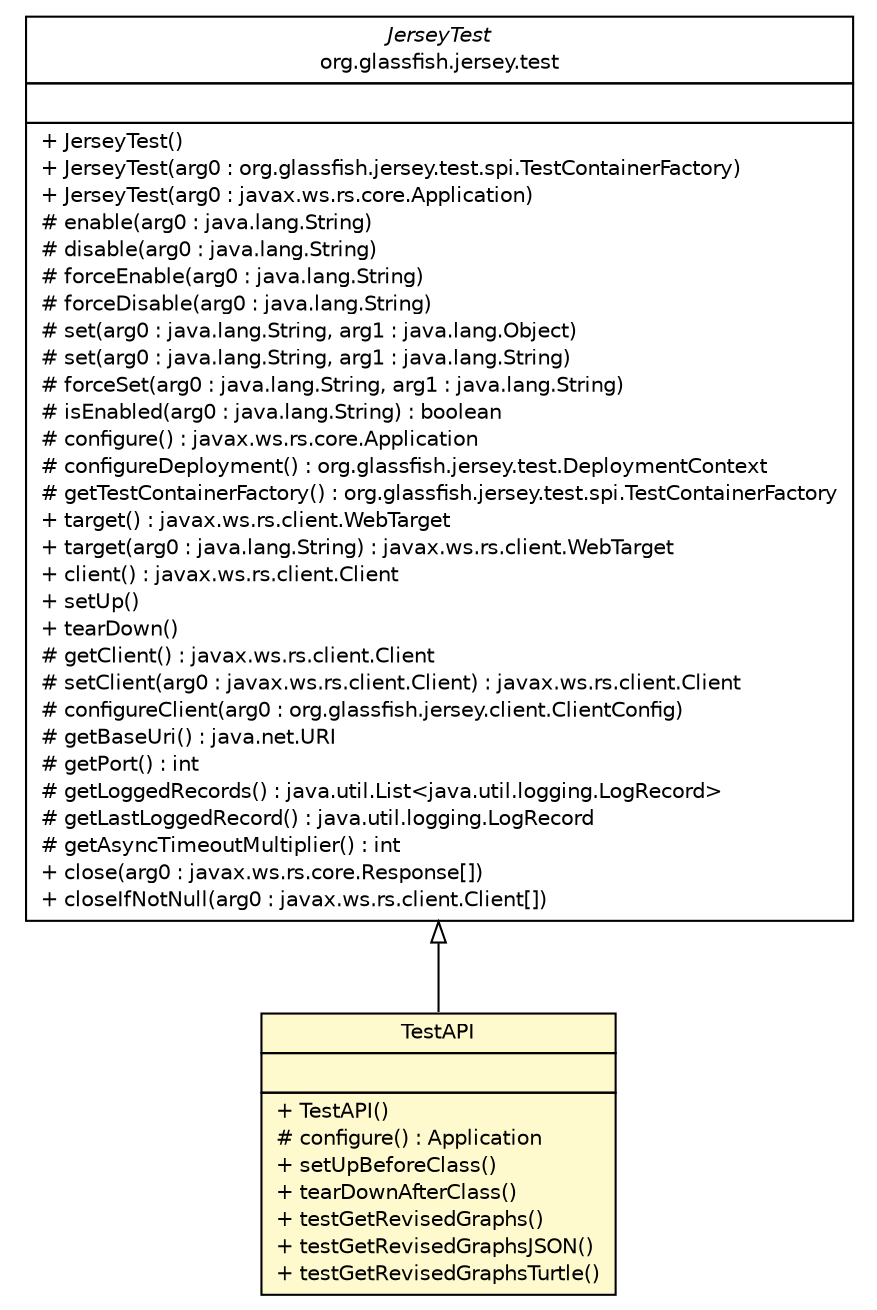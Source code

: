 #!/usr/local/bin/dot
#
# Class diagram 
# Generated by UMLGraph version R5_6-24-gf6e263 (http://www.umlgraph.org/)
#

digraph G {
	edge [fontname="Helvetica",fontsize=10,labelfontname="Helvetica",labelfontsize=10];
	node [fontname="Helvetica",fontsize=10,shape=plaintext];
	nodesep=0.25;
	ranksep=0.5;
	// de.tud.plt.r43ples.test.TestAPI
	c144 [label=<<table title="de.tud.plt.r43ples.test.TestAPI" border="0" cellborder="1" cellspacing="0" cellpadding="2" port="p" bgcolor="lemonChiffon" href="./TestAPI.html">
		<tr><td><table border="0" cellspacing="0" cellpadding="1">
<tr><td align="center" balign="center"> TestAPI </td></tr>
		</table></td></tr>
		<tr><td><table border="0" cellspacing="0" cellpadding="1">
<tr><td align="left" balign="left">  </td></tr>
		</table></td></tr>
		<tr><td><table border="0" cellspacing="0" cellpadding="1">
<tr><td align="left" balign="left"> + TestAPI() </td></tr>
<tr><td align="left" balign="left"> # configure() : Application </td></tr>
<tr><td align="left" balign="left"> + setUpBeforeClass() </td></tr>
<tr><td align="left" balign="left"> + tearDownAfterClass() </td></tr>
<tr><td align="left" balign="left"> + testGetRevisedGraphs() </td></tr>
<tr><td align="left" balign="left"> + testGetRevisedGraphsJSON() </td></tr>
<tr><td align="left" balign="left"> + testGetRevisedGraphsTurtle() </td></tr>
		</table></td></tr>
		</table>>, URL="./TestAPI.html", fontname="Helvetica", fontcolor="black", fontsize=10.0];
	//de.tud.plt.r43ples.test.TestAPI extends org.glassfish.jersey.test.JerseyTest
	c168:p -> c144:p [dir=back,arrowtail=empty];
	// org.glassfish.jersey.test.JerseyTest
	c168 [label=<<table title="org.glassfish.jersey.test.JerseyTest" border="0" cellborder="1" cellspacing="0" cellpadding="2" port="p" href="http://java.sun.com/j2se/1.4.2/docs/api/org/glassfish/jersey/test/JerseyTest.html">
		<tr><td><table border="0" cellspacing="0" cellpadding="1">
<tr><td align="center" balign="center"><font face="Helvetica-Oblique"> JerseyTest </font></td></tr>
<tr><td align="center" balign="center"> org.glassfish.jersey.test </td></tr>
		</table></td></tr>
		<tr><td><table border="0" cellspacing="0" cellpadding="1">
<tr><td align="left" balign="left">  </td></tr>
		</table></td></tr>
		<tr><td><table border="0" cellspacing="0" cellpadding="1">
<tr><td align="left" balign="left"> + JerseyTest() </td></tr>
<tr><td align="left" balign="left"> + JerseyTest(arg0 : org.glassfish.jersey.test.spi.TestContainerFactory) </td></tr>
<tr><td align="left" balign="left"> + JerseyTest(arg0 : javax.ws.rs.core.Application) </td></tr>
<tr><td align="left" balign="left"> # enable(arg0 : java.lang.String) </td></tr>
<tr><td align="left" balign="left"> # disable(arg0 : java.lang.String) </td></tr>
<tr><td align="left" balign="left"> # forceEnable(arg0 : java.lang.String) </td></tr>
<tr><td align="left" balign="left"> # forceDisable(arg0 : java.lang.String) </td></tr>
<tr><td align="left" balign="left"> # set(arg0 : java.lang.String, arg1 : java.lang.Object) </td></tr>
<tr><td align="left" balign="left"> # set(arg0 : java.lang.String, arg1 : java.lang.String) </td></tr>
<tr><td align="left" balign="left"> # forceSet(arg0 : java.lang.String, arg1 : java.lang.String) </td></tr>
<tr><td align="left" balign="left"> # isEnabled(arg0 : java.lang.String) : boolean </td></tr>
<tr><td align="left" balign="left"> # configure() : javax.ws.rs.core.Application </td></tr>
<tr><td align="left" balign="left"> # configureDeployment() : org.glassfish.jersey.test.DeploymentContext </td></tr>
<tr><td align="left" balign="left"> # getTestContainerFactory() : org.glassfish.jersey.test.spi.TestContainerFactory </td></tr>
<tr><td align="left" balign="left"> + target() : javax.ws.rs.client.WebTarget </td></tr>
<tr><td align="left" balign="left"> + target(arg0 : java.lang.String) : javax.ws.rs.client.WebTarget </td></tr>
<tr><td align="left" balign="left"> + client() : javax.ws.rs.client.Client </td></tr>
<tr><td align="left" balign="left"> + setUp() </td></tr>
<tr><td align="left" balign="left"> + tearDown() </td></tr>
<tr><td align="left" balign="left"> # getClient() : javax.ws.rs.client.Client </td></tr>
<tr><td align="left" balign="left"> # setClient(arg0 : javax.ws.rs.client.Client) : javax.ws.rs.client.Client </td></tr>
<tr><td align="left" balign="left"> # configureClient(arg0 : org.glassfish.jersey.client.ClientConfig) </td></tr>
<tr><td align="left" balign="left"> # getBaseUri() : java.net.URI </td></tr>
<tr><td align="left" balign="left"> # getPort() : int </td></tr>
<tr><td align="left" balign="left"> # getLoggedRecords() : java.util.List&lt;java.util.logging.LogRecord&gt; </td></tr>
<tr><td align="left" balign="left"> # getLastLoggedRecord() : java.util.logging.LogRecord </td></tr>
<tr><td align="left" balign="left"> # getAsyncTimeoutMultiplier() : int </td></tr>
<tr><td align="left" balign="left"> + close(arg0 : javax.ws.rs.core.Response[]) </td></tr>
<tr><td align="left" balign="left"> + closeIfNotNull(arg0 : javax.ws.rs.client.Client[]) </td></tr>
		</table></td></tr>
		</table>>, URL="http://java.sun.com/j2se/1.4.2/docs/api/org/glassfish/jersey/test/JerseyTest.html", fontname="Helvetica", fontcolor="black", fontsize=10.0];
}

